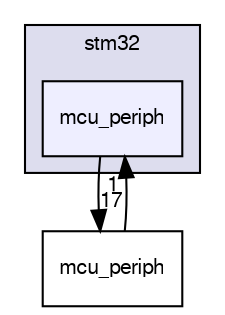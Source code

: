 digraph "sw/airborne/arch/stm32/mcu_periph" {
  compound=true
  node [ fontsize="10", fontname="FreeSans"];
  edge [ labelfontsize="10", labelfontname="FreeSans"];
  subgraph clusterdir_ebfa5059daba0d85a68f1520147b1a51 {
    graph [ bgcolor="#ddddee", pencolor="black", label="stm32" fontname="FreeSans", fontsize="10", URL="dir_ebfa5059daba0d85a68f1520147b1a51.html"]
  dir_0722e4cfffe4ffd4c81bbc7e5d686ba4 [shape=box, label="mcu_periph", style="filled", fillcolor="#eeeeff", pencolor="black", URL="dir_0722e4cfffe4ffd4c81bbc7e5d686ba4.html"];
  }
  dir_1ca43f6a116d741d80fb1d0555a2b198 [shape=box label="mcu_periph" URL="dir_1ca43f6a116d741d80fb1d0555a2b198.html"];
  dir_0722e4cfffe4ffd4c81bbc7e5d686ba4->dir_1ca43f6a116d741d80fb1d0555a2b198 [headlabel="17", labeldistance=1.5 headhref="dir_000010_000107.html"];
  dir_1ca43f6a116d741d80fb1d0555a2b198->dir_0722e4cfffe4ffd4c81bbc7e5d686ba4 [headlabel="1", labeldistance=1.5 headhref="dir_000107_000010.html"];
}
